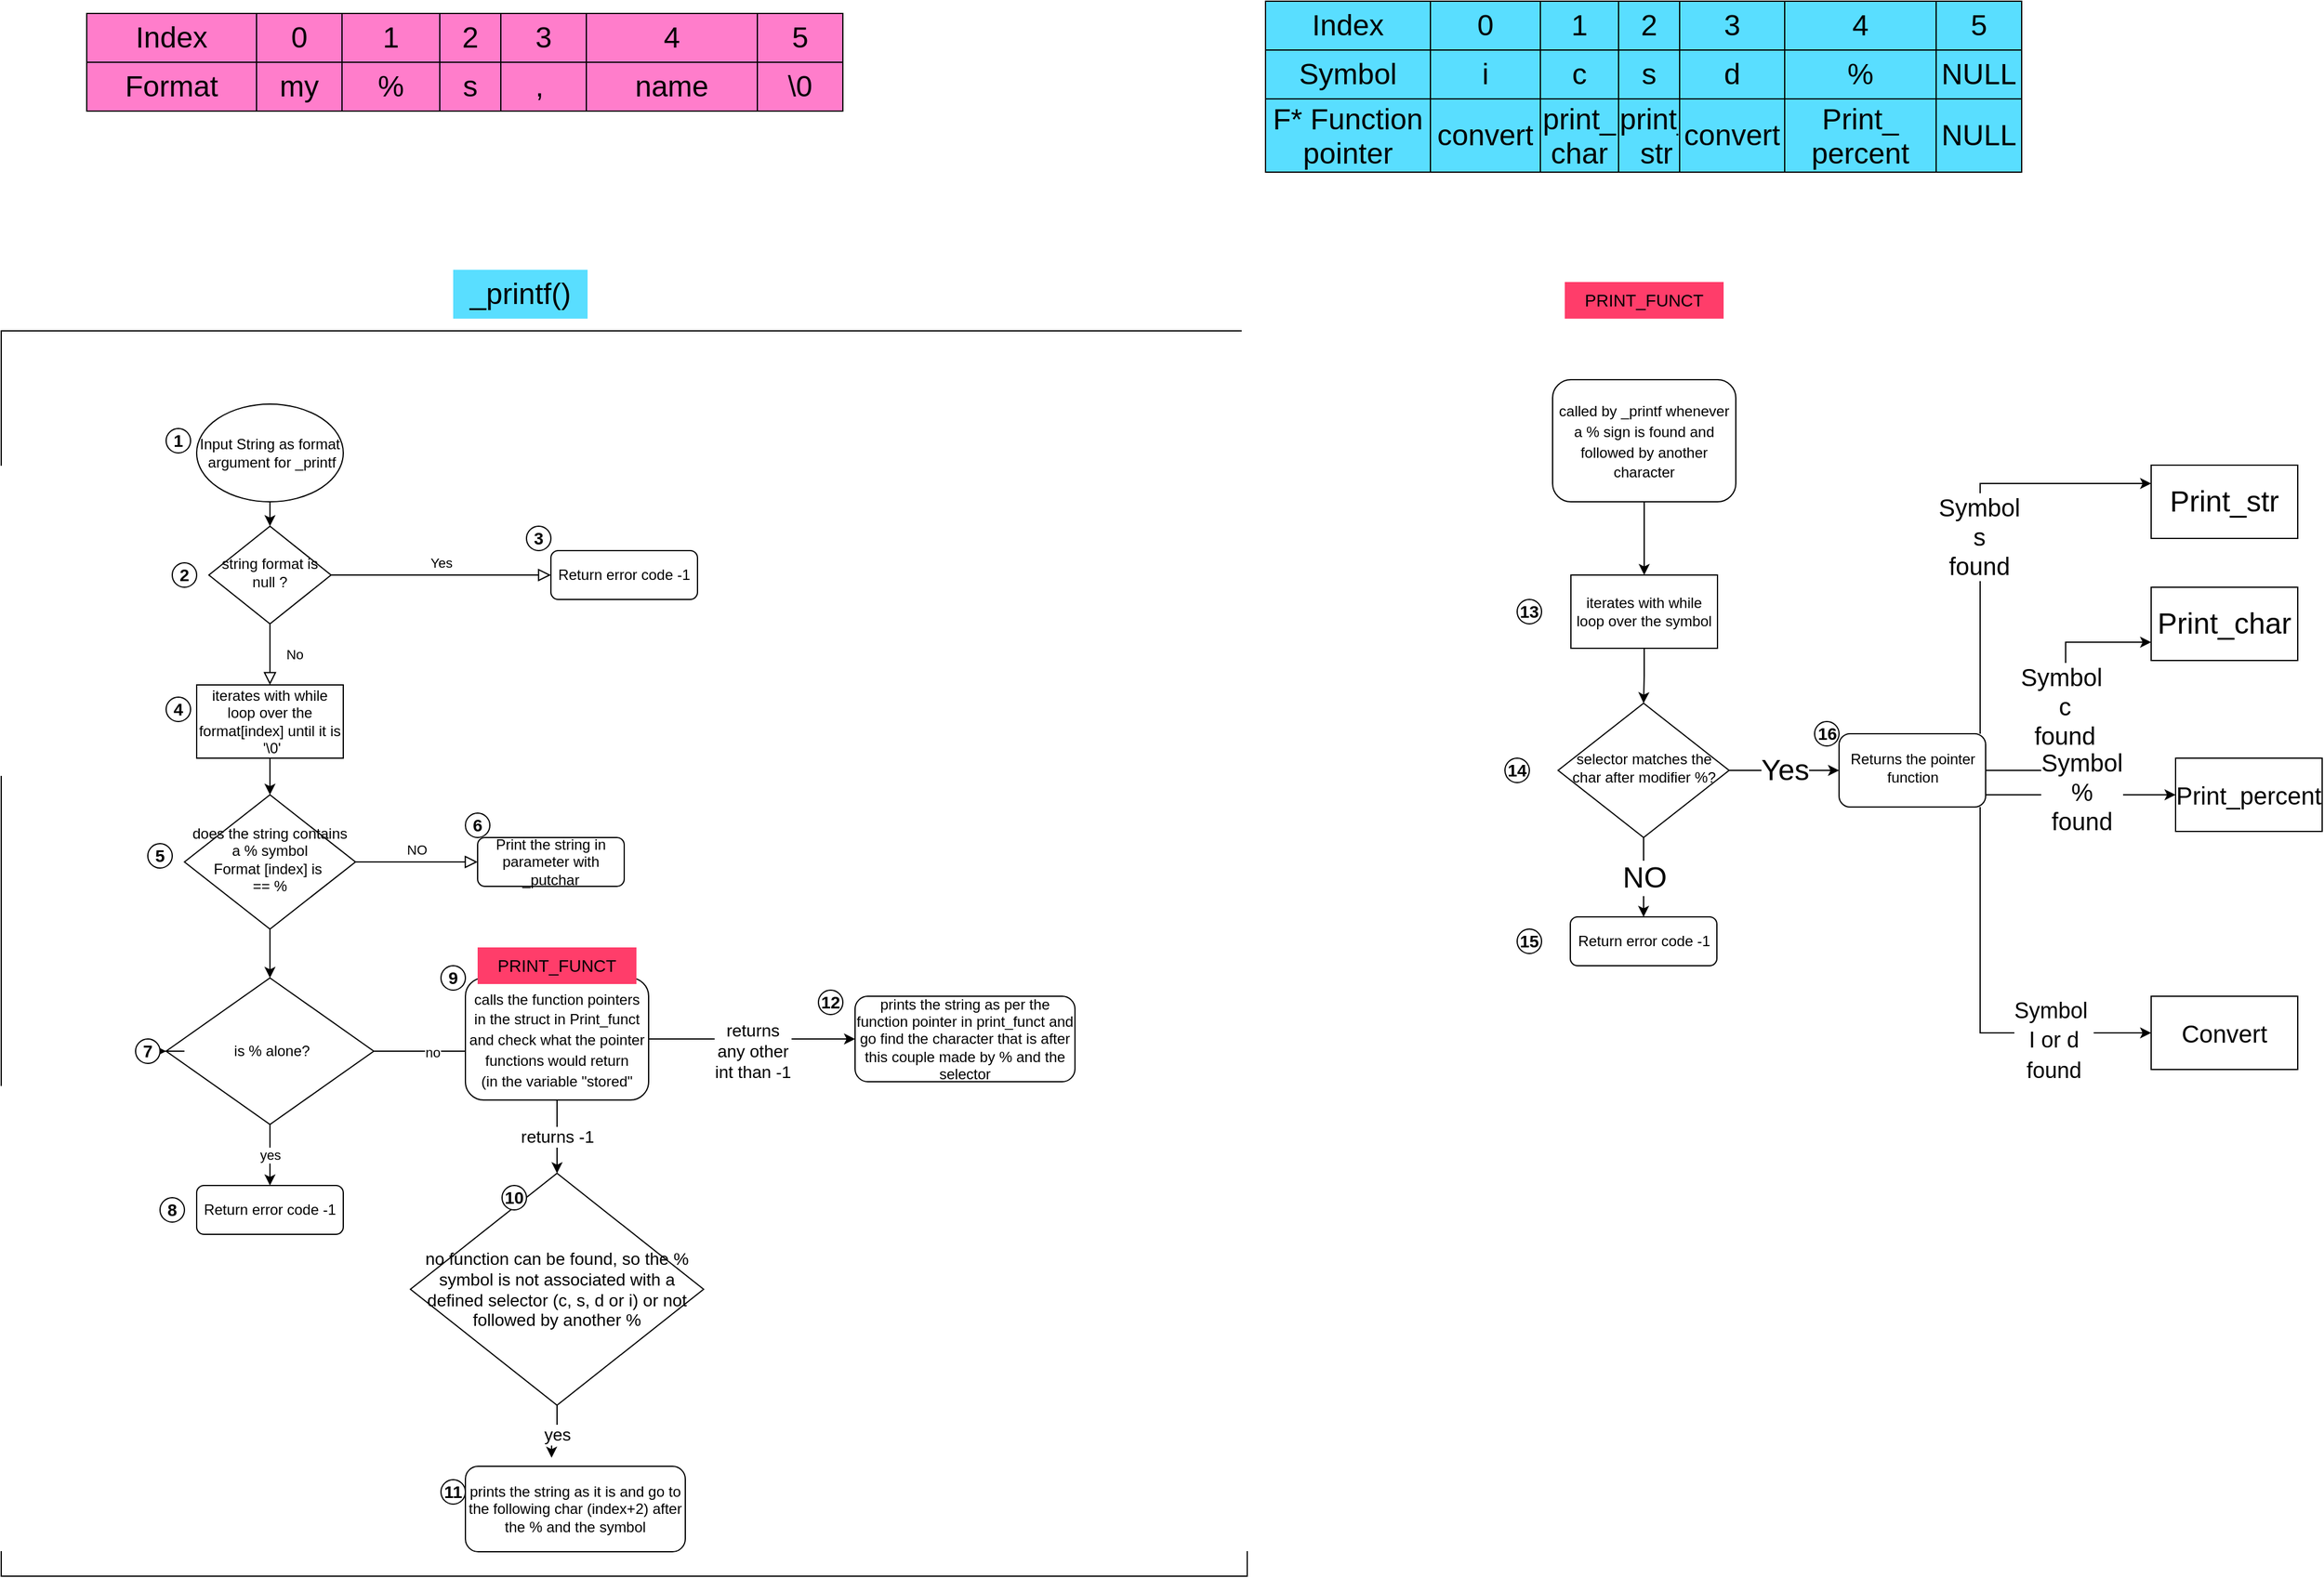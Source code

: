 <mxfile version="20.0.4" type="github">
  <diagram id="C5RBs43oDa-KdzZeNtuy" name="Page-1">
    <mxGraphModel dx="1620" dy="2374" grid="1" gridSize="10" guides="1" tooltips="1" connect="1" arrows="1" fold="1" page="1" pageScale="1" pageWidth="827" pageHeight="1169" math="0" shadow="0">
      <root>
        <mxCell id="WIyWlLk6GJQsqaUBKTNV-0" />
        <mxCell id="WIyWlLk6GJQsqaUBKTNV-1" parent="WIyWlLk6GJQsqaUBKTNV-0" />
        <mxCell id="KUyzzJxHjY41XlbrRfeV-25" value="" style="whiteSpace=wrap;html=1;aspect=fixed;fontSize=14;fillColor=none;" vertex="1" parent="WIyWlLk6GJQsqaUBKTNV-1">
          <mxGeometry y="100" width="1020" height="1020" as="geometry" />
        </mxCell>
        <mxCell id="WIyWlLk6GJQsqaUBKTNV-4" value="No" style="rounded=0;html=1;jettySize=auto;orthogonalLoop=1;fontSize=11;endArrow=block;endFill=0;endSize=8;strokeWidth=1;shadow=0;labelBackgroundColor=none;edgeStyle=orthogonalEdgeStyle;" parent="WIyWlLk6GJQsqaUBKTNV-1" source="WIyWlLk6GJQsqaUBKTNV-6" edge="1">
          <mxGeometry y="20" relative="1" as="geometry">
            <mxPoint as="offset" />
            <mxPoint x="220" y="390" as="targetPoint" />
          </mxGeometry>
        </mxCell>
        <mxCell id="WIyWlLk6GJQsqaUBKTNV-5" value="Yes" style="edgeStyle=orthogonalEdgeStyle;rounded=0;html=1;jettySize=auto;orthogonalLoop=1;fontSize=11;endArrow=block;endFill=0;endSize=8;strokeWidth=1;shadow=0;labelBackgroundColor=none;" parent="WIyWlLk6GJQsqaUBKTNV-1" source="WIyWlLk6GJQsqaUBKTNV-6" target="WIyWlLk6GJQsqaUBKTNV-7" edge="1">
          <mxGeometry y="10" relative="1" as="geometry">
            <mxPoint as="offset" />
          </mxGeometry>
        </mxCell>
        <mxCell id="WIyWlLk6GJQsqaUBKTNV-6" value="string format is null ?" style="rhombus;whiteSpace=wrap;html=1;shadow=0;fontFamily=Helvetica;fontSize=12;align=center;strokeWidth=1;spacing=6;spacingTop=-4;" parent="WIyWlLk6GJQsqaUBKTNV-1" vertex="1">
          <mxGeometry x="170" y="260" width="100" height="80" as="geometry" />
        </mxCell>
        <mxCell id="WIyWlLk6GJQsqaUBKTNV-7" value="Return error code -1" style="rounded=1;whiteSpace=wrap;html=1;fontSize=12;glass=0;strokeWidth=1;shadow=0;" parent="WIyWlLk6GJQsqaUBKTNV-1" vertex="1">
          <mxGeometry x="450" y="280" width="120" height="40" as="geometry" />
        </mxCell>
        <mxCell id="WIyWlLk6GJQsqaUBKTNV-9" value="NO" style="edgeStyle=orthogonalEdgeStyle;rounded=0;html=1;jettySize=auto;orthogonalLoop=1;fontSize=11;endArrow=block;endFill=0;endSize=8;strokeWidth=1;shadow=0;labelBackgroundColor=none;" parent="WIyWlLk6GJQsqaUBKTNV-1" source="WIyWlLk6GJQsqaUBKTNV-10" target="WIyWlLk6GJQsqaUBKTNV-12" edge="1">
          <mxGeometry y="10" relative="1" as="geometry">
            <mxPoint as="offset" />
          </mxGeometry>
        </mxCell>
        <mxCell id="7TEuUntVr6q2_0Xe6KeG-6" style="edgeStyle=orthogonalEdgeStyle;rounded=0;orthogonalLoop=1;jettySize=auto;html=1;" parent="WIyWlLk6GJQsqaUBKTNV-1" source="WIyWlLk6GJQsqaUBKTNV-10" target="7TEuUntVr6q2_0Xe6KeG-5" edge="1">
          <mxGeometry relative="1" as="geometry">
            <mxPoint x="220" y="630" as="targetPoint" />
          </mxGeometry>
        </mxCell>
        <mxCell id="WIyWlLk6GJQsqaUBKTNV-10" value="does the string contains a % symbol&lt;br&gt;Format [index] is&amp;nbsp;&lt;br&gt;== %" style="rhombus;whiteSpace=wrap;html=1;shadow=0;fontFamily=Helvetica;fontSize=12;align=center;strokeWidth=1;spacing=6;spacingTop=-4;" parent="WIyWlLk6GJQsqaUBKTNV-1" vertex="1">
          <mxGeometry x="150" y="480" width="140" height="110" as="geometry" />
        </mxCell>
        <mxCell id="WIyWlLk6GJQsqaUBKTNV-11" value="Return error code -1" style="rounded=1;whiteSpace=wrap;html=1;fontSize=12;glass=0;strokeWidth=1;shadow=0;" parent="WIyWlLk6GJQsqaUBKTNV-1" vertex="1">
          <mxGeometry x="160" y="800" width="120" height="40" as="geometry" />
        </mxCell>
        <mxCell id="WIyWlLk6GJQsqaUBKTNV-12" value="Print the string in parameter with _putchar" style="rounded=1;whiteSpace=wrap;html=1;fontSize=12;glass=0;strokeWidth=1;shadow=0;" parent="WIyWlLk6GJQsqaUBKTNV-1" vertex="1">
          <mxGeometry x="390" y="515" width="120" height="40" as="geometry" />
        </mxCell>
        <mxCell id="7TEuUntVr6q2_0Xe6KeG-1" style="edgeStyle=orthogonalEdgeStyle;rounded=0;orthogonalLoop=1;jettySize=auto;html=1;entryX=0.5;entryY=0;entryDx=0;entryDy=0;" parent="WIyWlLk6GJQsqaUBKTNV-1" source="7TEuUntVr6q2_0Xe6KeG-0" edge="1">
          <mxGeometry relative="1" as="geometry">
            <mxPoint x="220" y="260" as="targetPoint" />
          </mxGeometry>
        </mxCell>
        <object label="Input String as format &amp;nbsp;argument for _printf" id="7TEuUntVr6q2_0Xe6KeG-0">
          <mxCell style="ellipse;whiteSpace=wrap;html=1;" parent="WIyWlLk6GJQsqaUBKTNV-1" vertex="1">
            <mxGeometry x="160" y="160" width="120" height="80" as="geometry" />
          </mxCell>
        </object>
        <mxCell id="7TEuUntVr6q2_0Xe6KeG-3" value="" style="edgeStyle=orthogonalEdgeStyle;rounded=0;orthogonalLoop=1;jettySize=auto;html=1;" parent="WIyWlLk6GJQsqaUBKTNV-1" source="7TEuUntVr6q2_0Xe6KeG-2" target="WIyWlLk6GJQsqaUBKTNV-10" edge="1">
          <mxGeometry relative="1" as="geometry" />
        </mxCell>
        <mxCell id="7TEuUntVr6q2_0Xe6KeG-2" value="iterates with while loop over the format[index] until it is &amp;nbsp;&#39;\0&#39;" style="rounded=0;whiteSpace=wrap;html=1;" parent="WIyWlLk6GJQsqaUBKTNV-1" vertex="1">
          <mxGeometry x="160" y="390" width="120" height="60" as="geometry" />
        </mxCell>
        <mxCell id="7TEuUntVr6q2_0Xe6KeG-7" value="yes" style="edgeStyle=orthogonalEdgeStyle;rounded=0;orthogonalLoop=1;jettySize=auto;html=1;" parent="WIyWlLk6GJQsqaUBKTNV-1" source="7TEuUntVr6q2_0Xe6KeG-5" target="WIyWlLk6GJQsqaUBKTNV-11" edge="1">
          <mxGeometry relative="1" as="geometry" />
        </mxCell>
        <mxCell id="7TEuUntVr6q2_0Xe6KeG-9" value="no" style="edgeStyle=orthogonalEdgeStyle;rounded=0;orthogonalLoop=1;jettySize=auto;html=1;" parent="WIyWlLk6GJQsqaUBKTNV-1" source="7TEuUntVr6q2_0Xe6KeG-5" edge="1">
          <mxGeometry relative="1" as="geometry">
            <mxPoint x="400" y="690" as="targetPoint" />
          </mxGeometry>
        </mxCell>
        <mxCell id="7TEuUntVr6q2_0Xe6KeG-5" value="&amp;nbsp;is % alone?" style="rhombus;whiteSpace=wrap;html=1;" parent="WIyWlLk6GJQsqaUBKTNV-1" vertex="1">
          <mxGeometry x="135" y="630" width="170" height="120" as="geometry" />
        </mxCell>
        <mxCell id="KUyzzJxHjY41XlbrRfeV-0" value="&lt;b&gt;&lt;font style=&quot;font-size: 14px;&quot;&gt;1&lt;/font&gt;&lt;/b&gt;" style="ellipse;whiteSpace=wrap;html=1;aspect=fixed;" vertex="1" parent="WIyWlLk6GJQsqaUBKTNV-1">
          <mxGeometry x="135" y="180" width="20" height="20" as="geometry" />
        </mxCell>
        <mxCell id="KUyzzJxHjY41XlbrRfeV-1" value="&lt;b&gt;&lt;font style=&quot;font-size: 14px;&quot;&gt;2&lt;/font&gt;&lt;/b&gt;" style="ellipse;whiteSpace=wrap;html=1;aspect=fixed;" vertex="1" parent="WIyWlLk6GJQsqaUBKTNV-1">
          <mxGeometry x="140" y="290" width="20" height="20" as="geometry" />
        </mxCell>
        <mxCell id="KUyzzJxHjY41XlbrRfeV-2" value="&lt;b&gt;&lt;font style=&quot;font-size: 14px;&quot;&gt;3&lt;/font&gt;&lt;/b&gt;" style="ellipse;whiteSpace=wrap;html=1;aspect=fixed;" vertex="1" parent="WIyWlLk6GJQsqaUBKTNV-1">
          <mxGeometry x="430" y="260" width="20" height="20" as="geometry" />
        </mxCell>
        <mxCell id="KUyzzJxHjY41XlbrRfeV-3" value="&lt;b&gt;&lt;font style=&quot;font-size: 14px;&quot;&gt;4&lt;/font&gt;&lt;/b&gt;" style="ellipse;whiteSpace=wrap;html=1;aspect=fixed;" vertex="1" parent="WIyWlLk6GJQsqaUBKTNV-1">
          <mxGeometry x="135" y="400" width="20" height="20" as="geometry" />
        </mxCell>
        <mxCell id="KUyzzJxHjY41XlbrRfeV-4" value="&lt;b&gt;&lt;font style=&quot;font-size: 14px;&quot;&gt;5&lt;/font&gt;&lt;/b&gt;" style="ellipse;whiteSpace=wrap;html=1;aspect=fixed;" vertex="1" parent="WIyWlLk6GJQsqaUBKTNV-1">
          <mxGeometry x="120" y="520" width="20" height="20" as="geometry" />
        </mxCell>
        <mxCell id="KUyzzJxHjY41XlbrRfeV-5" value="&lt;b&gt;&lt;font style=&quot;font-size: 14px;&quot;&gt;6&lt;/font&gt;&lt;/b&gt;" style="ellipse;whiteSpace=wrap;html=1;aspect=fixed;" vertex="1" parent="WIyWlLk6GJQsqaUBKTNV-1">
          <mxGeometry x="380" y="495" width="20" height="20" as="geometry" />
        </mxCell>
        <mxCell id="KUyzzJxHjY41XlbrRfeV-7" value="" style="edgeStyle=orthogonalEdgeStyle;rounded=0;orthogonalLoop=1;jettySize=auto;html=1;fontSize=14;" edge="1" parent="WIyWlLk6GJQsqaUBKTNV-1" source="KUyzzJxHjY41XlbrRfeV-6" target="7TEuUntVr6q2_0Xe6KeG-5">
          <mxGeometry relative="1" as="geometry" />
        </mxCell>
        <mxCell id="KUyzzJxHjY41XlbrRfeV-6" value="&lt;b&gt;&lt;font style=&quot;font-size: 14px;&quot;&gt;7&lt;/font&gt;&lt;/b&gt;" style="ellipse;whiteSpace=wrap;html=1;aspect=fixed;" vertex="1" parent="WIyWlLk6GJQsqaUBKTNV-1">
          <mxGeometry x="110" y="680" width="20" height="20" as="geometry" />
        </mxCell>
        <mxCell id="KUyzzJxHjY41XlbrRfeV-8" value="&lt;b&gt;&lt;font style=&quot;font-size: 14px;&quot;&gt;8&lt;/font&gt;&lt;/b&gt;" style="ellipse;whiteSpace=wrap;html=1;aspect=fixed;" vertex="1" parent="WIyWlLk6GJQsqaUBKTNV-1">
          <mxGeometry x="130" y="810" width="20" height="20" as="geometry" />
        </mxCell>
        <mxCell id="KUyzzJxHjY41XlbrRfeV-14" value="returns -1" style="edgeStyle=orthogonalEdgeStyle;rounded=0;orthogonalLoop=1;jettySize=auto;html=1;fontSize=14;" edge="1" parent="WIyWlLk6GJQsqaUBKTNV-1" source="KUyzzJxHjY41XlbrRfeV-10" target="KUyzzJxHjY41XlbrRfeV-12">
          <mxGeometry relative="1" as="geometry" />
        </mxCell>
        <mxCell id="KUyzzJxHjY41XlbrRfeV-22" value="returns &lt;br&gt;any other &lt;br&gt;int than -1" style="edgeStyle=orthogonalEdgeStyle;rounded=0;orthogonalLoop=1;jettySize=auto;html=1;fontSize=14;" edge="1" parent="WIyWlLk6GJQsqaUBKTNV-1" source="KUyzzJxHjY41XlbrRfeV-10" target="KUyzzJxHjY41XlbrRfeV-19">
          <mxGeometry y="-10" relative="1" as="geometry">
            <mxPoint as="offset" />
          </mxGeometry>
        </mxCell>
        <mxCell id="KUyzzJxHjY41XlbrRfeV-10" value="&lt;span style=&quot;font-size: 12px;&quot;&gt;calls the function pointers in the struct in Print_funct and check what the pointer functions would return&lt;br&gt;(in the variable &quot;stored&quot;&lt;br&gt;&lt;/span&gt;" style="rounded=1;whiteSpace=wrap;html=1;fontSize=14;" vertex="1" parent="WIyWlLk6GJQsqaUBKTNV-1">
          <mxGeometry x="380" y="630" width="150" height="100" as="geometry" />
        </mxCell>
        <mxCell id="KUyzzJxHjY41XlbrRfeV-11" value="&lt;b&gt;&lt;font style=&quot;font-size: 14px;&quot;&gt;9&lt;/font&gt;&lt;/b&gt;" style="ellipse;whiteSpace=wrap;html=1;aspect=fixed;" vertex="1" parent="WIyWlLk6GJQsqaUBKTNV-1">
          <mxGeometry x="360" y="620" width="20" height="20" as="geometry" />
        </mxCell>
        <mxCell id="KUyzzJxHjY41XlbrRfeV-16" value="yes" style="edgeStyle=orthogonalEdgeStyle;rounded=0;orthogonalLoop=1;jettySize=auto;html=1;entryX=0.392;entryY=-0.1;entryDx=0;entryDy=0;entryPerimeter=0;fontSize=14;" edge="1" parent="WIyWlLk6GJQsqaUBKTNV-1" source="KUyzzJxHjY41XlbrRfeV-12" target="KUyzzJxHjY41XlbrRfeV-15">
          <mxGeometry relative="1" as="geometry" />
        </mxCell>
        <mxCell id="KUyzzJxHjY41XlbrRfeV-12" value="no function can be found, so the % symbol is not associated with a defined selector (c, s, d or i) or not followed by another %" style="rhombus;whiteSpace=wrap;html=1;fontSize=14;" vertex="1" parent="WIyWlLk6GJQsqaUBKTNV-1">
          <mxGeometry x="335" y="790" width="240" height="190" as="geometry" />
        </mxCell>
        <mxCell id="KUyzzJxHjY41XlbrRfeV-13" value="&lt;b&gt;&lt;font style=&quot;font-size: 14px;&quot;&gt;10&lt;/font&gt;&lt;/b&gt;" style="ellipse;whiteSpace=wrap;html=1;aspect=fixed;" vertex="1" parent="WIyWlLk6GJQsqaUBKTNV-1">
          <mxGeometry x="410" y="800" width="20" height="20" as="geometry" />
        </mxCell>
        <mxCell id="KUyzzJxHjY41XlbrRfeV-15" value="prints the string as it is and go to the following char (index+2) after the % and the symbol" style="rounded=1;whiteSpace=wrap;html=1;fontSize=12;glass=0;strokeWidth=1;shadow=0;" vertex="1" parent="WIyWlLk6GJQsqaUBKTNV-1">
          <mxGeometry x="380" y="1030" width="180" height="70" as="geometry" />
        </mxCell>
        <mxCell id="KUyzzJxHjY41XlbrRfeV-17" value="PRINT_FUNCT" style="text;html=1;strokeColor=none;fillColor=#FF3D6A;align=center;verticalAlign=middle;whiteSpace=wrap;rounded=0;fontSize=14;" vertex="1" parent="WIyWlLk6GJQsqaUBKTNV-1">
          <mxGeometry x="390" y="605" width="130" height="30" as="geometry" />
        </mxCell>
        <mxCell id="KUyzzJxHjY41XlbrRfeV-18" value="&lt;b&gt;&lt;font style=&quot;font-size: 14px;&quot;&gt;11&lt;/font&gt;&lt;/b&gt;" style="ellipse;whiteSpace=wrap;html=1;aspect=fixed;" vertex="1" parent="WIyWlLk6GJQsqaUBKTNV-1">
          <mxGeometry x="360" y="1041" width="20" height="20" as="geometry" />
        </mxCell>
        <mxCell id="KUyzzJxHjY41XlbrRfeV-19" value="prints the string as per the function pointer in print_funct and go find the character that is after this couple made by % and the selector" style="rounded=1;whiteSpace=wrap;html=1;fontSize=12;glass=0;strokeWidth=1;shadow=0;" vertex="1" parent="WIyWlLk6GJQsqaUBKTNV-1">
          <mxGeometry x="699" y="645" width="180" height="70" as="geometry" />
        </mxCell>
        <mxCell id="KUyzzJxHjY41XlbrRfeV-23" value="&lt;b&gt;&lt;font style=&quot;font-size: 14px;&quot;&gt;12&lt;/font&gt;&lt;/b&gt;" style="ellipse;whiteSpace=wrap;html=1;aspect=fixed;" vertex="1" parent="WIyWlLk6GJQsqaUBKTNV-1">
          <mxGeometry x="669" y="640" width="20" height="20" as="geometry" />
        </mxCell>
        <mxCell id="KUyzzJxHjY41XlbrRfeV-24" value="PRINT_FUNCT" style="text;html=1;strokeColor=none;fillColor=#FF3D6A;align=center;verticalAlign=middle;whiteSpace=wrap;rounded=0;fontSize=14;" vertex="1" parent="WIyWlLk6GJQsqaUBKTNV-1">
          <mxGeometry x="1280" y="60" width="130" height="30" as="geometry" />
        </mxCell>
        <mxCell id="KUyzzJxHjY41XlbrRfeV-26" value="&lt;font style=&quot;font-size: 24px;&quot;&gt;_printf()&lt;/font&gt;" style="text;html=1;strokeColor=none;fillColor=#59DEFF;align=center;verticalAlign=middle;whiteSpace=wrap;rounded=0;fontSize=14;" vertex="1" parent="WIyWlLk6GJQsqaUBKTNV-1">
          <mxGeometry x="370" y="50" width="110" height="40" as="geometry" />
        </mxCell>
        <mxCell id="KUyzzJxHjY41XlbrRfeV-27" value="" style="shape=table;html=1;whiteSpace=wrap;startSize=0;container=1;collapsible=0;childLayout=tableLayout;fontSize=24;fillColor=#59DEFF;" vertex="1" parent="WIyWlLk6GJQsqaUBKTNV-1">
          <mxGeometry x="1035" y="-170" width="619" height="140" as="geometry" />
        </mxCell>
        <mxCell id="KUyzzJxHjY41XlbrRfeV-28" value="" style="shape=tableRow;horizontal=0;startSize=0;swimlaneHead=0;swimlaneBody=0;top=0;left=0;bottom=0;right=0;collapsible=0;dropTarget=0;fillColor=none;points=[[0,0.5],[1,0.5]];portConstraint=eastwest;fontSize=24;" vertex="1" parent="KUyzzJxHjY41XlbrRfeV-27">
          <mxGeometry width="619" height="40" as="geometry" />
        </mxCell>
        <mxCell id="KUyzzJxHjY41XlbrRfeV-30" value="Index" style="shape=partialRectangle;html=1;whiteSpace=wrap;connectable=0;fillColor=none;top=0;left=0;bottom=0;right=0;overflow=hidden;fontSize=24;" vertex="1" parent="KUyzzJxHjY41XlbrRfeV-28">
          <mxGeometry width="135" height="40" as="geometry">
            <mxRectangle width="135" height="40" as="alternateBounds" />
          </mxGeometry>
        </mxCell>
        <mxCell id="KUyzzJxHjY41XlbrRfeV-31" value="0" style="shape=partialRectangle;html=1;whiteSpace=wrap;connectable=0;fillColor=none;top=0;left=0;bottom=0;right=0;overflow=hidden;fontSize=24;" vertex="1" parent="KUyzzJxHjY41XlbrRfeV-28">
          <mxGeometry x="135" width="90" height="40" as="geometry">
            <mxRectangle width="90" height="40" as="alternateBounds" />
          </mxGeometry>
        </mxCell>
        <mxCell id="KUyzzJxHjY41XlbrRfeV-41" value="1" style="shape=partialRectangle;html=1;whiteSpace=wrap;connectable=0;fillColor=none;top=0;left=0;bottom=0;right=0;overflow=hidden;fontSize=24;" vertex="1" parent="KUyzzJxHjY41XlbrRfeV-28">
          <mxGeometry x="225" width="64" height="40" as="geometry">
            <mxRectangle width="64" height="40" as="alternateBounds" />
          </mxGeometry>
        </mxCell>
        <mxCell id="KUyzzJxHjY41XlbrRfeV-44" value="2" style="shape=partialRectangle;html=1;whiteSpace=wrap;connectable=0;fillColor=none;top=0;left=0;bottom=0;right=0;overflow=hidden;fontSize=24;" vertex="1" parent="KUyzzJxHjY41XlbrRfeV-28">
          <mxGeometry x="289" width="50" height="40" as="geometry">
            <mxRectangle width="50" height="40" as="alternateBounds" />
          </mxGeometry>
        </mxCell>
        <mxCell id="KUyzzJxHjY41XlbrRfeV-47" value="3" style="shape=partialRectangle;html=1;whiteSpace=wrap;connectable=0;fillColor=none;top=0;left=0;bottom=0;right=0;overflow=hidden;fontSize=24;" vertex="1" parent="KUyzzJxHjY41XlbrRfeV-28">
          <mxGeometry x="339" width="86" height="40" as="geometry">
            <mxRectangle width="86" height="40" as="alternateBounds" />
          </mxGeometry>
        </mxCell>
        <mxCell id="KUyzzJxHjY41XlbrRfeV-50" value="4" style="shape=partialRectangle;html=1;whiteSpace=wrap;connectable=0;fillColor=none;top=0;left=0;bottom=0;right=0;overflow=hidden;fontSize=24;" vertex="1" parent="KUyzzJxHjY41XlbrRfeV-28">
          <mxGeometry x="425" width="124" height="40" as="geometry">
            <mxRectangle width="124" height="40" as="alternateBounds" />
          </mxGeometry>
        </mxCell>
        <mxCell id="KUyzzJxHjY41XlbrRfeV-53" value="5" style="shape=partialRectangle;html=1;whiteSpace=wrap;connectable=0;fillColor=none;top=0;left=0;bottom=0;right=0;overflow=hidden;fontSize=24;" vertex="1" parent="KUyzzJxHjY41XlbrRfeV-28">
          <mxGeometry x="549" width="70" height="40" as="geometry">
            <mxRectangle width="70" height="40" as="alternateBounds" />
          </mxGeometry>
        </mxCell>
        <mxCell id="KUyzzJxHjY41XlbrRfeV-32" value="" style="shape=tableRow;horizontal=0;startSize=0;swimlaneHead=0;swimlaneBody=0;top=0;left=0;bottom=0;right=0;collapsible=0;dropTarget=0;fillColor=none;points=[[0,0.5],[1,0.5]];portConstraint=eastwest;fontSize=24;" vertex="1" parent="KUyzzJxHjY41XlbrRfeV-27">
          <mxGeometry y="40" width="619" height="40" as="geometry" />
        </mxCell>
        <mxCell id="KUyzzJxHjY41XlbrRfeV-34" value="Symbol" style="shape=partialRectangle;html=1;whiteSpace=wrap;connectable=0;fillColor=none;top=0;left=0;bottom=0;right=0;overflow=hidden;fontSize=24;" vertex="1" parent="KUyzzJxHjY41XlbrRfeV-32">
          <mxGeometry width="135" height="40" as="geometry">
            <mxRectangle width="135" height="40" as="alternateBounds" />
          </mxGeometry>
        </mxCell>
        <mxCell id="KUyzzJxHjY41XlbrRfeV-35" value="i" style="shape=partialRectangle;html=1;whiteSpace=wrap;connectable=0;fillColor=none;top=0;left=0;bottom=0;right=0;overflow=hidden;fontSize=24;" vertex="1" parent="KUyzzJxHjY41XlbrRfeV-32">
          <mxGeometry x="135" width="90" height="40" as="geometry">
            <mxRectangle width="90" height="40" as="alternateBounds" />
          </mxGeometry>
        </mxCell>
        <mxCell id="KUyzzJxHjY41XlbrRfeV-42" value="c" style="shape=partialRectangle;html=1;whiteSpace=wrap;connectable=0;fillColor=none;top=0;left=0;bottom=0;right=0;overflow=hidden;fontSize=24;" vertex="1" parent="KUyzzJxHjY41XlbrRfeV-32">
          <mxGeometry x="225" width="64" height="40" as="geometry">
            <mxRectangle width="64" height="40" as="alternateBounds" />
          </mxGeometry>
        </mxCell>
        <mxCell id="KUyzzJxHjY41XlbrRfeV-45" value="s" style="shape=partialRectangle;html=1;whiteSpace=wrap;connectable=0;fillColor=none;top=0;left=0;bottom=0;right=0;overflow=hidden;fontSize=24;" vertex="1" parent="KUyzzJxHjY41XlbrRfeV-32">
          <mxGeometry x="289" width="50" height="40" as="geometry">
            <mxRectangle width="50" height="40" as="alternateBounds" />
          </mxGeometry>
        </mxCell>
        <mxCell id="KUyzzJxHjY41XlbrRfeV-48" value="d" style="shape=partialRectangle;html=1;whiteSpace=wrap;connectable=0;fillColor=none;top=0;left=0;bottom=0;right=0;overflow=hidden;fontSize=24;" vertex="1" parent="KUyzzJxHjY41XlbrRfeV-32">
          <mxGeometry x="339" width="86" height="40" as="geometry">
            <mxRectangle width="86" height="40" as="alternateBounds" />
          </mxGeometry>
        </mxCell>
        <mxCell id="KUyzzJxHjY41XlbrRfeV-51" value="%" style="shape=partialRectangle;html=1;whiteSpace=wrap;connectable=0;fillColor=none;top=0;left=0;bottom=0;right=0;overflow=hidden;fontSize=24;" vertex="1" parent="KUyzzJxHjY41XlbrRfeV-32">
          <mxGeometry x="425" width="124" height="40" as="geometry">
            <mxRectangle width="124" height="40" as="alternateBounds" />
          </mxGeometry>
        </mxCell>
        <mxCell id="KUyzzJxHjY41XlbrRfeV-54" value="NULL" style="shape=partialRectangle;html=1;whiteSpace=wrap;connectable=0;fillColor=none;top=0;left=0;bottom=0;right=0;overflow=hidden;fontSize=24;" vertex="1" parent="KUyzzJxHjY41XlbrRfeV-32">
          <mxGeometry x="549" width="70" height="40" as="geometry">
            <mxRectangle width="70" height="40" as="alternateBounds" />
          </mxGeometry>
        </mxCell>
        <mxCell id="KUyzzJxHjY41XlbrRfeV-36" value="" style="shape=tableRow;horizontal=0;startSize=0;swimlaneHead=0;swimlaneBody=0;top=0;left=0;bottom=0;right=0;collapsible=0;dropTarget=0;fillColor=none;points=[[0,0.5],[1,0.5]];portConstraint=eastwest;fontSize=24;" vertex="1" parent="KUyzzJxHjY41XlbrRfeV-27">
          <mxGeometry y="80" width="619" height="60" as="geometry" />
        </mxCell>
        <mxCell id="KUyzzJxHjY41XlbrRfeV-38" value="F* Function&lt;br&gt;pointer" style="shape=partialRectangle;html=1;whiteSpace=wrap;connectable=0;fillColor=none;top=0;left=0;bottom=0;right=0;overflow=hidden;fontSize=24;" vertex="1" parent="KUyzzJxHjY41XlbrRfeV-36">
          <mxGeometry width="135" height="60" as="geometry">
            <mxRectangle width="135" height="60" as="alternateBounds" />
          </mxGeometry>
        </mxCell>
        <mxCell id="KUyzzJxHjY41XlbrRfeV-39" value="convert" style="shape=partialRectangle;html=1;whiteSpace=wrap;connectable=0;fillColor=none;top=0;left=0;bottom=0;right=0;overflow=hidden;pointerEvents=1;fontSize=24;" vertex="1" parent="KUyzzJxHjY41XlbrRfeV-36">
          <mxGeometry x="135" width="90" height="60" as="geometry">
            <mxRectangle width="90" height="60" as="alternateBounds" />
          </mxGeometry>
        </mxCell>
        <mxCell id="KUyzzJxHjY41XlbrRfeV-43" value="print_&lt;br&gt;char" style="shape=partialRectangle;html=1;whiteSpace=wrap;connectable=0;fillColor=none;top=0;left=0;bottom=0;right=0;overflow=hidden;pointerEvents=1;fontSize=24;" vertex="1" parent="KUyzzJxHjY41XlbrRfeV-36">
          <mxGeometry x="225" width="64" height="60" as="geometry">
            <mxRectangle width="64" height="60" as="alternateBounds" />
          </mxGeometry>
        </mxCell>
        <mxCell id="KUyzzJxHjY41XlbrRfeV-46" value="print_&lt;br&gt;str" style="shape=partialRectangle;html=1;whiteSpace=wrap;connectable=0;fillColor=none;top=0;left=0;bottom=0;right=0;overflow=hidden;pointerEvents=1;fontSize=24;" vertex="1" parent="KUyzzJxHjY41XlbrRfeV-36">
          <mxGeometry x="289" width="50" height="60" as="geometry">
            <mxRectangle width="50" height="60" as="alternateBounds" />
          </mxGeometry>
        </mxCell>
        <mxCell id="KUyzzJxHjY41XlbrRfeV-49" value="convert" style="shape=partialRectangle;html=1;whiteSpace=wrap;connectable=0;fillColor=none;top=0;left=0;bottom=0;right=0;overflow=hidden;pointerEvents=1;fontSize=24;" vertex="1" parent="KUyzzJxHjY41XlbrRfeV-36">
          <mxGeometry x="339" width="86" height="60" as="geometry">
            <mxRectangle width="86" height="60" as="alternateBounds" />
          </mxGeometry>
        </mxCell>
        <mxCell id="KUyzzJxHjY41XlbrRfeV-52" value="Print_&lt;br&gt;percent" style="shape=partialRectangle;html=1;whiteSpace=wrap;connectable=0;fillColor=none;top=0;left=0;bottom=0;right=0;overflow=hidden;pointerEvents=1;fontSize=24;" vertex="1" parent="KUyzzJxHjY41XlbrRfeV-36">
          <mxGeometry x="425" width="124" height="60" as="geometry">
            <mxRectangle width="124" height="60" as="alternateBounds" />
          </mxGeometry>
        </mxCell>
        <mxCell id="KUyzzJxHjY41XlbrRfeV-55" value="NULL" style="shape=partialRectangle;html=1;whiteSpace=wrap;connectable=0;fillColor=none;top=0;left=0;bottom=0;right=0;overflow=hidden;pointerEvents=1;fontSize=24;" vertex="1" parent="KUyzzJxHjY41XlbrRfeV-36">
          <mxGeometry x="549" width="70" height="60" as="geometry">
            <mxRectangle width="70" height="60" as="alternateBounds" />
          </mxGeometry>
        </mxCell>
        <mxCell id="KUyzzJxHjY41XlbrRfeV-84" style="edgeStyle=orthogonalEdgeStyle;rounded=0;orthogonalLoop=1;jettySize=auto;html=1;entryX=0.5;entryY=0;entryDx=0;entryDy=0;fontSize=24;" edge="1" parent="WIyWlLk6GJQsqaUBKTNV-1" source="KUyzzJxHjY41XlbrRfeV-56" target="KUyzzJxHjY41XlbrRfeV-83">
          <mxGeometry relative="1" as="geometry" />
        </mxCell>
        <mxCell id="KUyzzJxHjY41XlbrRfeV-56" value="&lt;span style=&quot;font-size: 12px;&quot;&gt;called by _printf whenever a % sign is found and followed by another character&lt;br&gt;&lt;/span&gt;" style="rounded=1;whiteSpace=wrap;html=1;fontSize=14;" vertex="1" parent="WIyWlLk6GJQsqaUBKTNV-1">
          <mxGeometry x="1270" y="140" width="150" height="100" as="geometry" />
        </mxCell>
        <mxCell id="KUyzzJxHjY41XlbrRfeV-57" value="" style="shape=table;html=1;whiteSpace=wrap;startSize=0;container=1;collapsible=0;childLayout=tableLayout;fontSize=24;fillColor=#FF7DCB;" vertex="1" parent="WIyWlLk6GJQsqaUBKTNV-1">
          <mxGeometry x="70" y="-160" width="619" height="80" as="geometry" />
        </mxCell>
        <mxCell id="KUyzzJxHjY41XlbrRfeV-58" value="" style="shape=tableRow;horizontal=0;startSize=0;swimlaneHead=0;swimlaneBody=0;top=0;left=0;bottom=0;right=0;collapsible=0;dropTarget=0;fillColor=none;points=[[0,0.5],[1,0.5]];portConstraint=eastwest;fontSize=24;" vertex="1" parent="KUyzzJxHjY41XlbrRfeV-57">
          <mxGeometry width="619" height="40" as="geometry" />
        </mxCell>
        <mxCell id="KUyzzJxHjY41XlbrRfeV-59" value="Index" style="shape=partialRectangle;html=1;whiteSpace=wrap;connectable=0;fillColor=none;top=0;left=0;bottom=0;right=0;overflow=hidden;fontSize=24;" vertex="1" parent="KUyzzJxHjY41XlbrRfeV-58">
          <mxGeometry width="139" height="40" as="geometry">
            <mxRectangle width="139" height="40" as="alternateBounds" />
          </mxGeometry>
        </mxCell>
        <mxCell id="KUyzzJxHjY41XlbrRfeV-60" value="0" style="shape=partialRectangle;html=1;whiteSpace=wrap;connectable=0;fillColor=none;top=0;left=0;bottom=0;right=0;overflow=hidden;fontSize=24;" vertex="1" parent="KUyzzJxHjY41XlbrRfeV-58">
          <mxGeometry x="139" width="70" height="40" as="geometry">
            <mxRectangle width="70" height="40" as="alternateBounds" />
          </mxGeometry>
        </mxCell>
        <mxCell id="KUyzzJxHjY41XlbrRfeV-61" value="1" style="shape=partialRectangle;html=1;whiteSpace=wrap;connectable=0;fillColor=none;top=0;left=0;bottom=0;right=0;overflow=hidden;fontSize=24;" vertex="1" parent="KUyzzJxHjY41XlbrRfeV-58">
          <mxGeometry x="209" width="80" height="40" as="geometry">
            <mxRectangle width="80" height="40" as="alternateBounds" />
          </mxGeometry>
        </mxCell>
        <mxCell id="KUyzzJxHjY41XlbrRfeV-62" value="2" style="shape=partialRectangle;html=1;whiteSpace=wrap;connectable=0;fillColor=none;top=0;left=0;bottom=0;right=0;overflow=hidden;fontSize=24;" vertex="1" parent="KUyzzJxHjY41XlbrRfeV-58">
          <mxGeometry x="289" width="50" height="40" as="geometry">
            <mxRectangle width="50" height="40" as="alternateBounds" />
          </mxGeometry>
        </mxCell>
        <mxCell id="KUyzzJxHjY41XlbrRfeV-63" value="3" style="shape=partialRectangle;html=1;whiteSpace=wrap;connectable=0;fillColor=none;top=0;left=0;bottom=0;right=0;overflow=hidden;fontSize=24;" vertex="1" parent="KUyzzJxHjY41XlbrRfeV-58">
          <mxGeometry x="339" width="70" height="40" as="geometry">
            <mxRectangle width="70" height="40" as="alternateBounds" />
          </mxGeometry>
        </mxCell>
        <mxCell id="KUyzzJxHjY41XlbrRfeV-64" value="4" style="shape=partialRectangle;html=1;whiteSpace=wrap;connectable=0;fillColor=none;top=0;left=0;bottom=0;right=0;overflow=hidden;fontSize=24;" vertex="1" parent="KUyzzJxHjY41XlbrRfeV-58">
          <mxGeometry x="409" width="140" height="40" as="geometry">
            <mxRectangle width="140" height="40" as="alternateBounds" />
          </mxGeometry>
        </mxCell>
        <mxCell id="KUyzzJxHjY41XlbrRfeV-65" value="5" style="shape=partialRectangle;html=1;whiteSpace=wrap;connectable=0;fillColor=none;top=0;left=0;bottom=0;right=0;overflow=hidden;fontSize=24;" vertex="1" parent="KUyzzJxHjY41XlbrRfeV-58">
          <mxGeometry x="549" width="70" height="40" as="geometry">
            <mxRectangle width="70" height="40" as="alternateBounds" />
          </mxGeometry>
        </mxCell>
        <mxCell id="KUyzzJxHjY41XlbrRfeV-66" value="" style="shape=tableRow;horizontal=0;startSize=0;swimlaneHead=0;swimlaneBody=0;top=0;left=0;bottom=0;right=0;collapsible=0;dropTarget=0;fillColor=none;points=[[0,0.5],[1,0.5]];portConstraint=eastwest;fontSize=24;" vertex="1" parent="KUyzzJxHjY41XlbrRfeV-57">
          <mxGeometry y="40" width="619" height="40" as="geometry" />
        </mxCell>
        <mxCell id="KUyzzJxHjY41XlbrRfeV-67" value="Format" style="shape=partialRectangle;html=1;whiteSpace=wrap;connectable=0;fillColor=none;top=0;left=0;bottom=0;right=0;overflow=hidden;fontSize=24;" vertex="1" parent="KUyzzJxHjY41XlbrRfeV-66">
          <mxGeometry width="139" height="40" as="geometry">
            <mxRectangle width="139" height="40" as="alternateBounds" />
          </mxGeometry>
        </mxCell>
        <mxCell id="KUyzzJxHjY41XlbrRfeV-68" value="my" style="shape=partialRectangle;html=1;whiteSpace=wrap;connectable=0;fillColor=none;top=0;left=0;bottom=0;right=0;overflow=hidden;fontSize=24;" vertex="1" parent="KUyzzJxHjY41XlbrRfeV-66">
          <mxGeometry x="139" width="70" height="40" as="geometry">
            <mxRectangle width="70" height="40" as="alternateBounds" />
          </mxGeometry>
        </mxCell>
        <mxCell id="KUyzzJxHjY41XlbrRfeV-69" value="%" style="shape=partialRectangle;html=1;whiteSpace=wrap;connectable=0;fillColor=none;top=0;left=0;bottom=0;right=0;overflow=hidden;fontSize=24;" vertex="1" parent="KUyzzJxHjY41XlbrRfeV-66">
          <mxGeometry x="209" width="80" height="40" as="geometry">
            <mxRectangle width="80" height="40" as="alternateBounds" />
          </mxGeometry>
        </mxCell>
        <mxCell id="KUyzzJxHjY41XlbrRfeV-70" value="s" style="shape=partialRectangle;html=1;whiteSpace=wrap;connectable=0;fillColor=none;top=0;left=0;bottom=0;right=0;overflow=hidden;fontSize=24;" vertex="1" parent="KUyzzJxHjY41XlbrRfeV-66">
          <mxGeometry x="289" width="50" height="40" as="geometry">
            <mxRectangle width="50" height="40" as="alternateBounds" />
          </mxGeometry>
        </mxCell>
        <mxCell id="KUyzzJxHjY41XlbrRfeV-71" value=",&amp;nbsp;" style="shape=partialRectangle;html=1;whiteSpace=wrap;connectable=0;fillColor=none;top=0;left=0;bottom=0;right=0;overflow=hidden;fontSize=24;" vertex="1" parent="KUyzzJxHjY41XlbrRfeV-66">
          <mxGeometry x="339" width="70" height="40" as="geometry">
            <mxRectangle width="70" height="40" as="alternateBounds" />
          </mxGeometry>
        </mxCell>
        <mxCell id="KUyzzJxHjY41XlbrRfeV-72" value="name" style="shape=partialRectangle;html=1;whiteSpace=wrap;connectable=0;fillColor=none;top=0;left=0;bottom=0;right=0;overflow=hidden;fontSize=24;" vertex="1" parent="KUyzzJxHjY41XlbrRfeV-66">
          <mxGeometry x="409" width="140" height="40" as="geometry">
            <mxRectangle width="140" height="40" as="alternateBounds" />
          </mxGeometry>
        </mxCell>
        <mxCell id="KUyzzJxHjY41XlbrRfeV-73" value="\0" style="shape=partialRectangle;html=1;whiteSpace=wrap;connectable=0;fillColor=none;top=0;left=0;bottom=0;right=0;overflow=hidden;fontSize=24;" vertex="1" parent="KUyzzJxHjY41XlbrRfeV-66">
          <mxGeometry x="549" width="70" height="40" as="geometry">
            <mxRectangle width="70" height="40" as="alternateBounds" />
          </mxGeometry>
        </mxCell>
        <mxCell id="KUyzzJxHjY41XlbrRfeV-88" value="" style="edgeStyle=orthogonalEdgeStyle;rounded=0;orthogonalLoop=1;jettySize=auto;html=1;fontSize=24;" edge="1" parent="WIyWlLk6GJQsqaUBKTNV-1" source="KUyzzJxHjY41XlbrRfeV-83" target="KUyzzJxHjY41XlbrRfeV-87">
          <mxGeometry relative="1" as="geometry" />
        </mxCell>
        <mxCell id="KUyzzJxHjY41XlbrRfeV-83" value="iterates with while loop over the symbol" style="rounded=0;whiteSpace=wrap;html=1;" vertex="1" parent="WIyWlLk6GJQsqaUBKTNV-1">
          <mxGeometry x="1285" y="300" width="120" height="60" as="geometry" />
        </mxCell>
        <mxCell id="KUyzzJxHjY41XlbrRfeV-92" value="NO" style="edgeStyle=orthogonalEdgeStyle;rounded=0;orthogonalLoop=1;jettySize=auto;html=1;fontSize=24;" edge="1" parent="WIyWlLk6GJQsqaUBKTNV-1" source="KUyzzJxHjY41XlbrRfeV-87" target="KUyzzJxHjY41XlbrRfeV-91">
          <mxGeometry relative="1" as="geometry" />
        </mxCell>
        <mxCell id="KUyzzJxHjY41XlbrRfeV-95" value="Yes" style="edgeStyle=orthogonalEdgeStyle;rounded=0;orthogonalLoop=1;jettySize=auto;html=1;fontSize=24;" edge="1" parent="WIyWlLk6GJQsqaUBKTNV-1" source="KUyzzJxHjY41XlbrRfeV-87" target="KUyzzJxHjY41XlbrRfeV-94">
          <mxGeometry relative="1" as="geometry" />
        </mxCell>
        <mxCell id="KUyzzJxHjY41XlbrRfeV-87" value="selector matches the char after modifier %?" style="rhombus;whiteSpace=wrap;html=1;shadow=0;fontFamily=Helvetica;fontSize=12;align=center;strokeWidth=1;spacing=6;spacingTop=-4;" vertex="1" parent="WIyWlLk6GJQsqaUBKTNV-1">
          <mxGeometry x="1274.5" y="405" width="140" height="110" as="geometry" />
        </mxCell>
        <mxCell id="KUyzzJxHjY41XlbrRfeV-89" value="&lt;b&gt;&lt;font style=&quot;font-size: 14px;&quot;&gt;13&lt;/font&gt;&lt;/b&gt;" style="ellipse;whiteSpace=wrap;html=1;aspect=fixed;" vertex="1" parent="WIyWlLk6GJQsqaUBKTNV-1">
          <mxGeometry x="1241" y="320" width="20" height="20" as="geometry" />
        </mxCell>
        <mxCell id="KUyzzJxHjY41XlbrRfeV-90" value="&lt;b&gt;&lt;font style=&quot;font-size: 14px;&quot;&gt;14&lt;/font&gt;&lt;/b&gt;" style="ellipse;whiteSpace=wrap;html=1;aspect=fixed;" vertex="1" parent="WIyWlLk6GJQsqaUBKTNV-1">
          <mxGeometry x="1231" y="450" width="20" height="20" as="geometry" />
        </mxCell>
        <mxCell id="KUyzzJxHjY41XlbrRfeV-91" value="Return error code -1" style="rounded=1;whiteSpace=wrap;html=1;fontSize=12;glass=0;strokeWidth=1;shadow=0;" vertex="1" parent="WIyWlLk6GJQsqaUBKTNV-1">
          <mxGeometry x="1284.5" y="580" width="120" height="40" as="geometry" />
        </mxCell>
        <mxCell id="KUyzzJxHjY41XlbrRfeV-93" value="&lt;b&gt;&lt;font style=&quot;font-size: 14px;&quot;&gt;15&lt;/font&gt;&lt;/b&gt;" style="ellipse;whiteSpace=wrap;html=1;aspect=fixed;" vertex="1" parent="WIyWlLk6GJQsqaUBKTNV-1">
          <mxGeometry x="1241" y="590" width="20" height="20" as="geometry" />
        </mxCell>
        <mxCell id="KUyzzJxHjY41XlbrRfeV-102" style="edgeStyle=orthogonalEdgeStyle;rounded=0;orthogonalLoop=1;jettySize=auto;html=1;entryX=0;entryY=0.25;entryDx=0;entryDy=0;fontSize=20;" edge="1" parent="WIyWlLk6GJQsqaUBKTNV-1" source="KUyzzJxHjY41XlbrRfeV-94" target="KUyzzJxHjY41XlbrRfeV-97">
          <mxGeometry relative="1" as="geometry">
            <Array as="points">
              <mxPoint x="1620" y="225" />
            </Array>
          </mxGeometry>
        </mxCell>
        <mxCell id="KUyzzJxHjY41XlbrRfeV-106" value="Symbol &lt;br&gt;s &lt;br&gt;found" style="edgeLabel;html=1;align=center;verticalAlign=middle;resizable=0;points=[];fontSize=20;" vertex="1" connectable="0" parent="KUyzzJxHjY41XlbrRfeV-102">
          <mxGeometry x="-0.057" y="1" relative="1" as="geometry">
            <mxPoint as="offset" />
          </mxGeometry>
        </mxCell>
        <mxCell id="KUyzzJxHjY41XlbrRfeV-103" style="edgeStyle=orthogonalEdgeStyle;rounded=0;orthogonalLoop=1;jettySize=auto;html=1;entryX=0;entryY=0.75;entryDx=0;entryDy=0;fontSize=20;" edge="1" parent="WIyWlLk6GJQsqaUBKTNV-1" source="KUyzzJxHjY41XlbrRfeV-94" target="KUyzzJxHjY41XlbrRfeV-98">
          <mxGeometry relative="1" as="geometry">
            <Array as="points">
              <mxPoint x="1690" y="460" />
              <mxPoint x="1690" y="355" />
            </Array>
          </mxGeometry>
        </mxCell>
        <mxCell id="KUyzzJxHjY41XlbrRfeV-107" value="Symbol&amp;nbsp;&lt;br&gt;c&lt;br&gt;found" style="edgeLabel;html=1;align=center;verticalAlign=middle;resizable=0;points=[];fontSize=20;" vertex="1" connectable="0" parent="KUyzzJxHjY41XlbrRfeV-103">
          <mxGeometry x="-0.006" y="1" relative="1" as="geometry">
            <mxPoint y="1" as="offset" />
          </mxGeometry>
        </mxCell>
        <mxCell id="KUyzzJxHjY41XlbrRfeV-104" style="edgeStyle=orthogonalEdgeStyle;rounded=0;orthogonalLoop=1;jettySize=auto;html=1;fontSize=20;entryX=0;entryY=0.5;entryDx=0;entryDy=0;" edge="1" parent="WIyWlLk6GJQsqaUBKTNV-1" source="KUyzzJxHjY41XlbrRfeV-94" target="KUyzzJxHjY41XlbrRfeV-99">
          <mxGeometry relative="1" as="geometry">
            <mxPoint x="1780" y="490" as="targetPoint" />
            <Array as="points">
              <mxPoint x="1770" y="480" />
            </Array>
          </mxGeometry>
        </mxCell>
        <mxCell id="KUyzzJxHjY41XlbrRfeV-108" value="Symbol&lt;br&gt;%&lt;br&gt;found" style="edgeLabel;html=1;align=center;verticalAlign=middle;resizable=0;points=[];fontSize=20;" vertex="1" connectable="0" parent="KUyzzJxHjY41XlbrRfeV-104">
          <mxGeometry x="0.005" y="3" relative="1" as="geometry">
            <mxPoint as="offset" />
          </mxGeometry>
        </mxCell>
        <mxCell id="KUyzzJxHjY41XlbrRfeV-105" style="edgeStyle=orthogonalEdgeStyle;rounded=0;orthogonalLoop=1;jettySize=auto;html=1;entryX=0;entryY=0.5;entryDx=0;entryDy=0;fontSize=20;" edge="1" parent="WIyWlLk6GJQsqaUBKTNV-1" source="KUyzzJxHjY41XlbrRfeV-94" target="KUyzzJxHjY41XlbrRfeV-101">
          <mxGeometry relative="1" as="geometry">
            <Array as="points">
              <mxPoint x="1620" y="675" />
            </Array>
          </mxGeometry>
        </mxCell>
        <mxCell id="KUyzzJxHjY41XlbrRfeV-109" value="&lt;font style=&quot;font-size: 18px;&quot;&gt;Symbol&amp;nbsp;&lt;br&gt;I or d&lt;br&gt;found&lt;/font&gt;" style="edgeLabel;html=1;align=center;verticalAlign=middle;resizable=0;points=[];fontSize=20;" vertex="1" connectable="0" parent="KUyzzJxHjY41XlbrRfeV-105">
          <mxGeometry x="0.385" y="-3" relative="1" as="geometry">
            <mxPoint x="20" y="2" as="offset" />
          </mxGeometry>
        </mxCell>
        <mxCell id="KUyzzJxHjY41XlbrRfeV-94" value="Returns the pointer function" style="rounded=1;whiteSpace=wrap;html=1;shadow=0;strokeWidth=1;spacing=6;spacingTop=-4;" vertex="1" parent="WIyWlLk6GJQsqaUBKTNV-1">
          <mxGeometry x="1504.5" y="430" width="120" height="60" as="geometry" />
        </mxCell>
        <mxCell id="KUyzzJxHjY41XlbrRfeV-96" value="&lt;b&gt;&lt;font style=&quot;font-size: 14px;&quot;&gt;16&lt;/font&gt;&lt;/b&gt;" style="ellipse;whiteSpace=wrap;html=1;aspect=fixed;" vertex="1" parent="WIyWlLk6GJQsqaUBKTNV-1">
          <mxGeometry x="1484.5" y="420" width="20" height="20" as="geometry" />
        </mxCell>
        <mxCell id="KUyzzJxHjY41XlbrRfeV-97" value="Print_str" style="rounded=0;whiteSpace=wrap;html=1;fontSize=24;fillColor=none;" vertex="1" parent="WIyWlLk6GJQsqaUBKTNV-1">
          <mxGeometry x="1760" y="210" width="120" height="60" as="geometry" />
        </mxCell>
        <mxCell id="KUyzzJxHjY41XlbrRfeV-98" value="Print_char" style="rounded=0;whiteSpace=wrap;html=1;fontSize=24;fillColor=none;" vertex="1" parent="WIyWlLk6GJQsqaUBKTNV-1">
          <mxGeometry x="1760" y="310" width="120" height="60" as="geometry" />
        </mxCell>
        <mxCell id="KUyzzJxHjY41XlbrRfeV-99" value="&lt;font style=&quot;font-size: 20px;&quot;&gt;Print_percent&lt;/font&gt;" style="rounded=0;whiteSpace=wrap;html=1;fontSize=24;fillColor=none;" vertex="1" parent="WIyWlLk6GJQsqaUBKTNV-1">
          <mxGeometry x="1780" y="450" width="120" height="60" as="geometry" />
        </mxCell>
        <mxCell id="KUyzzJxHjY41XlbrRfeV-101" value="&lt;font style=&quot;font-size: 20px;&quot;&gt;Convert&lt;/font&gt;" style="rounded=0;whiteSpace=wrap;html=1;fontSize=24;fillColor=none;" vertex="1" parent="WIyWlLk6GJQsqaUBKTNV-1">
          <mxGeometry x="1760" y="645" width="120" height="60" as="geometry" />
        </mxCell>
      </root>
    </mxGraphModel>
  </diagram>
</mxfile>

